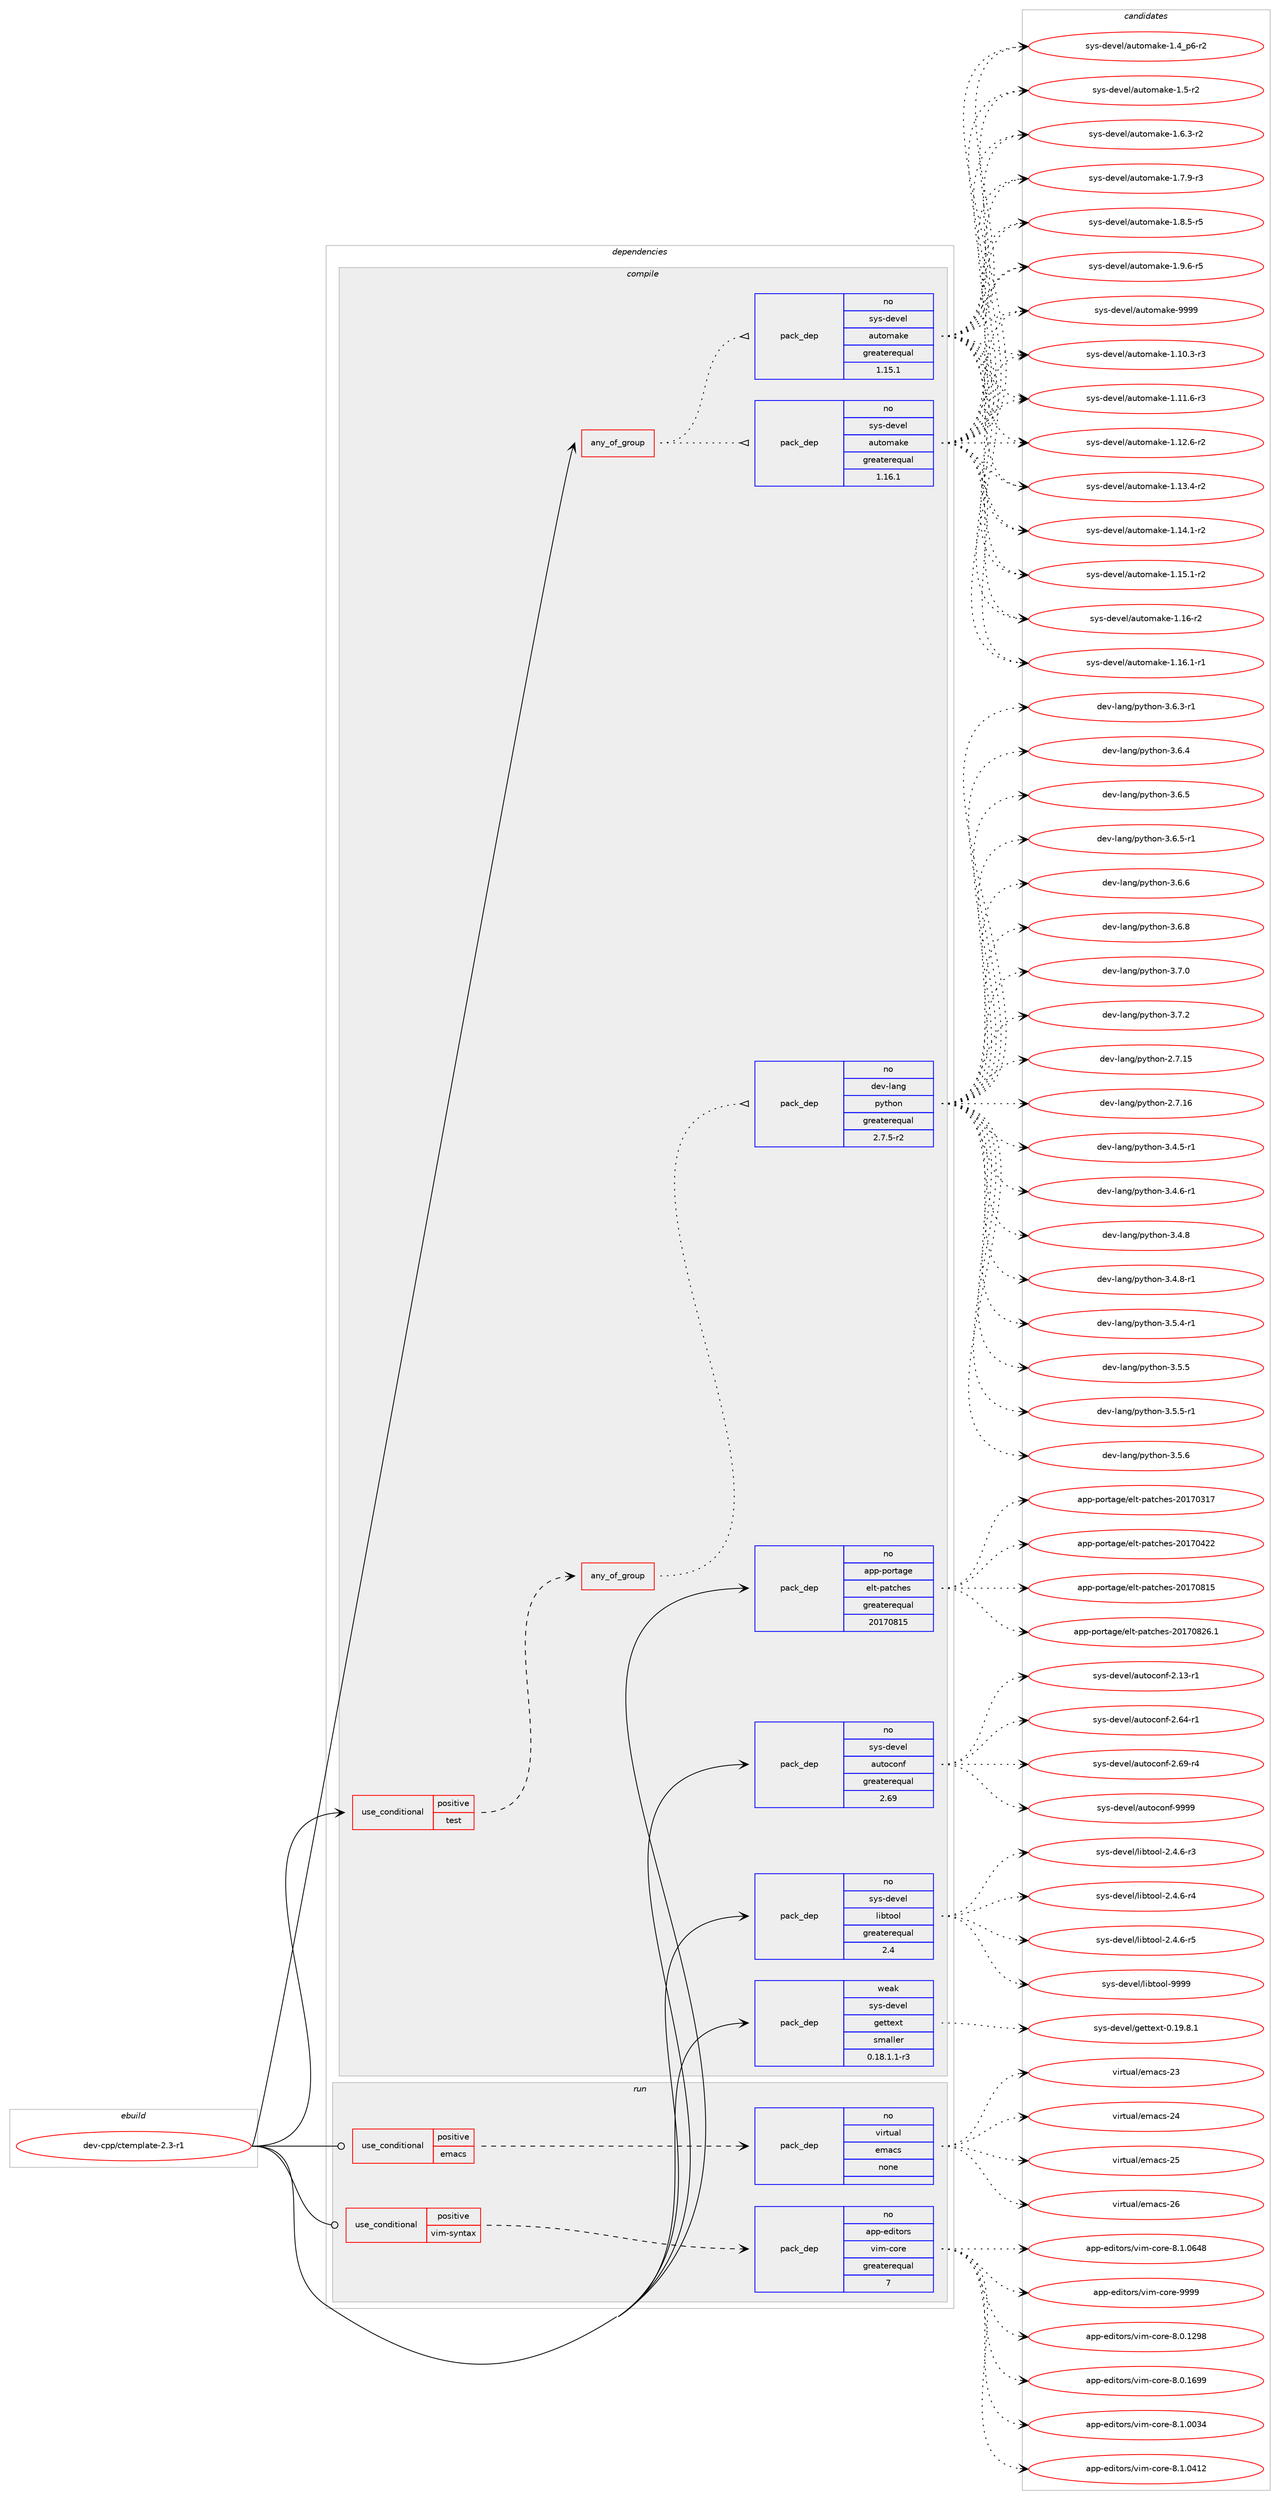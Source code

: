digraph prolog {

# *************
# Graph options
# *************

newrank=true;
concentrate=true;
compound=true;
graph [rankdir=LR,fontname=Helvetica,fontsize=10,ranksep=1.5];#, ranksep=2.5, nodesep=0.2];
edge  [arrowhead=vee];
node  [fontname=Helvetica,fontsize=10];

# **********
# The ebuild
# **********

subgraph cluster_leftcol {
color=gray;
rank=same;
label=<<i>ebuild</i>>;
id [label="dev-cpp/ctemplate-2.3-r1", color=red, width=4, href="../dev-cpp/ctemplate-2.3-r1.svg"];
}

# ****************
# The dependencies
# ****************

subgraph cluster_midcol {
color=gray;
label=<<i>dependencies</i>>;
subgraph cluster_compile {
fillcolor="#eeeeee";
style=filled;
label=<<i>compile</i>>;
subgraph any20320 {
dependency1317033 [label=<<TABLE BORDER="0" CELLBORDER="1" CELLSPACING="0" CELLPADDING="4"><TR><TD CELLPADDING="10">any_of_group</TD></TR></TABLE>>, shape=none, color=red];subgraph pack939668 {
dependency1317034 [label=<<TABLE BORDER="0" CELLBORDER="1" CELLSPACING="0" CELLPADDING="4" WIDTH="220"><TR><TD ROWSPAN="6" CELLPADDING="30">pack_dep</TD></TR><TR><TD WIDTH="110">no</TD></TR><TR><TD>sys-devel</TD></TR><TR><TD>automake</TD></TR><TR><TD>greaterequal</TD></TR><TR><TD>1.16.1</TD></TR></TABLE>>, shape=none, color=blue];
}
dependency1317033:e -> dependency1317034:w [weight=20,style="dotted",arrowhead="oinv"];
subgraph pack939669 {
dependency1317035 [label=<<TABLE BORDER="0" CELLBORDER="1" CELLSPACING="0" CELLPADDING="4" WIDTH="220"><TR><TD ROWSPAN="6" CELLPADDING="30">pack_dep</TD></TR><TR><TD WIDTH="110">no</TD></TR><TR><TD>sys-devel</TD></TR><TR><TD>automake</TD></TR><TR><TD>greaterequal</TD></TR><TR><TD>1.15.1</TD></TR></TABLE>>, shape=none, color=blue];
}
dependency1317033:e -> dependency1317035:w [weight=20,style="dotted",arrowhead="oinv"];
}
id:e -> dependency1317033:w [weight=20,style="solid",arrowhead="vee"];
subgraph cond356495 {
dependency1317036 [label=<<TABLE BORDER="0" CELLBORDER="1" CELLSPACING="0" CELLPADDING="4"><TR><TD ROWSPAN="3" CELLPADDING="10">use_conditional</TD></TR><TR><TD>positive</TD></TR><TR><TD>test</TD></TR></TABLE>>, shape=none, color=red];
subgraph any20321 {
dependency1317037 [label=<<TABLE BORDER="0" CELLBORDER="1" CELLSPACING="0" CELLPADDING="4"><TR><TD CELLPADDING="10">any_of_group</TD></TR></TABLE>>, shape=none, color=red];subgraph pack939670 {
dependency1317038 [label=<<TABLE BORDER="0" CELLBORDER="1" CELLSPACING="0" CELLPADDING="4" WIDTH="220"><TR><TD ROWSPAN="6" CELLPADDING="30">pack_dep</TD></TR><TR><TD WIDTH="110">no</TD></TR><TR><TD>dev-lang</TD></TR><TR><TD>python</TD></TR><TR><TD>greaterequal</TD></TR><TR><TD>2.7.5-r2</TD></TR></TABLE>>, shape=none, color=blue];
}
dependency1317037:e -> dependency1317038:w [weight=20,style="dotted",arrowhead="oinv"];
}
dependency1317036:e -> dependency1317037:w [weight=20,style="dashed",arrowhead="vee"];
}
id:e -> dependency1317036:w [weight=20,style="solid",arrowhead="vee"];
subgraph pack939671 {
dependency1317039 [label=<<TABLE BORDER="0" CELLBORDER="1" CELLSPACING="0" CELLPADDING="4" WIDTH="220"><TR><TD ROWSPAN="6" CELLPADDING="30">pack_dep</TD></TR><TR><TD WIDTH="110">no</TD></TR><TR><TD>app-portage</TD></TR><TR><TD>elt-patches</TD></TR><TR><TD>greaterequal</TD></TR><TR><TD>20170815</TD></TR></TABLE>>, shape=none, color=blue];
}
id:e -> dependency1317039:w [weight=20,style="solid",arrowhead="vee"];
subgraph pack939672 {
dependency1317040 [label=<<TABLE BORDER="0" CELLBORDER="1" CELLSPACING="0" CELLPADDING="4" WIDTH="220"><TR><TD ROWSPAN="6" CELLPADDING="30">pack_dep</TD></TR><TR><TD WIDTH="110">no</TD></TR><TR><TD>sys-devel</TD></TR><TR><TD>autoconf</TD></TR><TR><TD>greaterequal</TD></TR><TR><TD>2.69</TD></TR></TABLE>>, shape=none, color=blue];
}
id:e -> dependency1317040:w [weight=20,style="solid",arrowhead="vee"];
subgraph pack939673 {
dependency1317041 [label=<<TABLE BORDER="0" CELLBORDER="1" CELLSPACING="0" CELLPADDING="4" WIDTH="220"><TR><TD ROWSPAN="6" CELLPADDING="30">pack_dep</TD></TR><TR><TD WIDTH="110">no</TD></TR><TR><TD>sys-devel</TD></TR><TR><TD>libtool</TD></TR><TR><TD>greaterequal</TD></TR><TR><TD>2.4</TD></TR></TABLE>>, shape=none, color=blue];
}
id:e -> dependency1317041:w [weight=20,style="solid",arrowhead="vee"];
subgraph pack939674 {
dependency1317042 [label=<<TABLE BORDER="0" CELLBORDER="1" CELLSPACING="0" CELLPADDING="4" WIDTH="220"><TR><TD ROWSPAN="6" CELLPADDING="30">pack_dep</TD></TR><TR><TD WIDTH="110">weak</TD></TR><TR><TD>sys-devel</TD></TR><TR><TD>gettext</TD></TR><TR><TD>smaller</TD></TR><TR><TD>0.18.1.1-r3</TD></TR></TABLE>>, shape=none, color=blue];
}
id:e -> dependency1317042:w [weight=20,style="solid",arrowhead="vee"];
}
subgraph cluster_compileandrun {
fillcolor="#eeeeee";
style=filled;
label=<<i>compile and run</i>>;
}
subgraph cluster_run {
fillcolor="#eeeeee";
style=filled;
label=<<i>run</i>>;
subgraph cond356496 {
dependency1317043 [label=<<TABLE BORDER="0" CELLBORDER="1" CELLSPACING="0" CELLPADDING="4"><TR><TD ROWSPAN="3" CELLPADDING="10">use_conditional</TD></TR><TR><TD>positive</TD></TR><TR><TD>emacs</TD></TR></TABLE>>, shape=none, color=red];
subgraph pack939675 {
dependency1317044 [label=<<TABLE BORDER="0" CELLBORDER="1" CELLSPACING="0" CELLPADDING="4" WIDTH="220"><TR><TD ROWSPAN="6" CELLPADDING="30">pack_dep</TD></TR><TR><TD WIDTH="110">no</TD></TR><TR><TD>virtual</TD></TR><TR><TD>emacs</TD></TR><TR><TD>none</TD></TR><TR><TD></TD></TR></TABLE>>, shape=none, color=blue];
}
dependency1317043:e -> dependency1317044:w [weight=20,style="dashed",arrowhead="vee"];
}
id:e -> dependency1317043:w [weight=20,style="solid",arrowhead="odot"];
subgraph cond356497 {
dependency1317045 [label=<<TABLE BORDER="0" CELLBORDER="1" CELLSPACING="0" CELLPADDING="4"><TR><TD ROWSPAN="3" CELLPADDING="10">use_conditional</TD></TR><TR><TD>positive</TD></TR><TR><TD>vim-syntax</TD></TR></TABLE>>, shape=none, color=red];
subgraph pack939676 {
dependency1317046 [label=<<TABLE BORDER="0" CELLBORDER="1" CELLSPACING="0" CELLPADDING="4" WIDTH="220"><TR><TD ROWSPAN="6" CELLPADDING="30">pack_dep</TD></TR><TR><TD WIDTH="110">no</TD></TR><TR><TD>app-editors</TD></TR><TR><TD>vim-core</TD></TR><TR><TD>greaterequal</TD></TR><TR><TD>7</TD></TR></TABLE>>, shape=none, color=blue];
}
dependency1317045:e -> dependency1317046:w [weight=20,style="dashed",arrowhead="vee"];
}
id:e -> dependency1317045:w [weight=20,style="solid",arrowhead="odot"];
}
}

# **************
# The candidates
# **************

subgraph cluster_choices {
rank=same;
color=gray;
label=<<i>candidates</i>>;

subgraph choice939668 {
color=black;
nodesep=1;
choice11512111545100101118101108479711711611110997107101454946494846514511451 [label="sys-devel/automake-1.10.3-r3", color=red, width=4,href="../sys-devel/automake-1.10.3-r3.svg"];
choice11512111545100101118101108479711711611110997107101454946494946544511451 [label="sys-devel/automake-1.11.6-r3", color=red, width=4,href="../sys-devel/automake-1.11.6-r3.svg"];
choice11512111545100101118101108479711711611110997107101454946495046544511450 [label="sys-devel/automake-1.12.6-r2", color=red, width=4,href="../sys-devel/automake-1.12.6-r2.svg"];
choice11512111545100101118101108479711711611110997107101454946495146524511450 [label="sys-devel/automake-1.13.4-r2", color=red, width=4,href="../sys-devel/automake-1.13.4-r2.svg"];
choice11512111545100101118101108479711711611110997107101454946495246494511450 [label="sys-devel/automake-1.14.1-r2", color=red, width=4,href="../sys-devel/automake-1.14.1-r2.svg"];
choice11512111545100101118101108479711711611110997107101454946495346494511450 [label="sys-devel/automake-1.15.1-r2", color=red, width=4,href="../sys-devel/automake-1.15.1-r2.svg"];
choice1151211154510010111810110847971171161111099710710145494649544511450 [label="sys-devel/automake-1.16-r2", color=red, width=4,href="../sys-devel/automake-1.16-r2.svg"];
choice11512111545100101118101108479711711611110997107101454946495446494511449 [label="sys-devel/automake-1.16.1-r1", color=red, width=4,href="../sys-devel/automake-1.16.1-r1.svg"];
choice115121115451001011181011084797117116111109971071014549465295112544511450 [label="sys-devel/automake-1.4_p6-r2", color=red, width=4,href="../sys-devel/automake-1.4_p6-r2.svg"];
choice11512111545100101118101108479711711611110997107101454946534511450 [label="sys-devel/automake-1.5-r2", color=red, width=4,href="../sys-devel/automake-1.5-r2.svg"];
choice115121115451001011181011084797117116111109971071014549465446514511450 [label="sys-devel/automake-1.6.3-r2", color=red, width=4,href="../sys-devel/automake-1.6.3-r2.svg"];
choice115121115451001011181011084797117116111109971071014549465546574511451 [label="sys-devel/automake-1.7.9-r3", color=red, width=4,href="../sys-devel/automake-1.7.9-r3.svg"];
choice115121115451001011181011084797117116111109971071014549465646534511453 [label="sys-devel/automake-1.8.5-r5", color=red, width=4,href="../sys-devel/automake-1.8.5-r5.svg"];
choice115121115451001011181011084797117116111109971071014549465746544511453 [label="sys-devel/automake-1.9.6-r5", color=red, width=4,href="../sys-devel/automake-1.9.6-r5.svg"];
choice115121115451001011181011084797117116111109971071014557575757 [label="sys-devel/automake-9999", color=red, width=4,href="../sys-devel/automake-9999.svg"];
dependency1317034:e -> choice11512111545100101118101108479711711611110997107101454946494846514511451:w [style=dotted,weight="100"];
dependency1317034:e -> choice11512111545100101118101108479711711611110997107101454946494946544511451:w [style=dotted,weight="100"];
dependency1317034:e -> choice11512111545100101118101108479711711611110997107101454946495046544511450:w [style=dotted,weight="100"];
dependency1317034:e -> choice11512111545100101118101108479711711611110997107101454946495146524511450:w [style=dotted,weight="100"];
dependency1317034:e -> choice11512111545100101118101108479711711611110997107101454946495246494511450:w [style=dotted,weight="100"];
dependency1317034:e -> choice11512111545100101118101108479711711611110997107101454946495346494511450:w [style=dotted,weight="100"];
dependency1317034:e -> choice1151211154510010111810110847971171161111099710710145494649544511450:w [style=dotted,weight="100"];
dependency1317034:e -> choice11512111545100101118101108479711711611110997107101454946495446494511449:w [style=dotted,weight="100"];
dependency1317034:e -> choice115121115451001011181011084797117116111109971071014549465295112544511450:w [style=dotted,weight="100"];
dependency1317034:e -> choice11512111545100101118101108479711711611110997107101454946534511450:w [style=dotted,weight="100"];
dependency1317034:e -> choice115121115451001011181011084797117116111109971071014549465446514511450:w [style=dotted,weight="100"];
dependency1317034:e -> choice115121115451001011181011084797117116111109971071014549465546574511451:w [style=dotted,weight="100"];
dependency1317034:e -> choice115121115451001011181011084797117116111109971071014549465646534511453:w [style=dotted,weight="100"];
dependency1317034:e -> choice115121115451001011181011084797117116111109971071014549465746544511453:w [style=dotted,weight="100"];
dependency1317034:e -> choice115121115451001011181011084797117116111109971071014557575757:w [style=dotted,weight="100"];
}
subgraph choice939669 {
color=black;
nodesep=1;
choice11512111545100101118101108479711711611110997107101454946494846514511451 [label="sys-devel/automake-1.10.3-r3", color=red, width=4,href="../sys-devel/automake-1.10.3-r3.svg"];
choice11512111545100101118101108479711711611110997107101454946494946544511451 [label="sys-devel/automake-1.11.6-r3", color=red, width=4,href="../sys-devel/automake-1.11.6-r3.svg"];
choice11512111545100101118101108479711711611110997107101454946495046544511450 [label="sys-devel/automake-1.12.6-r2", color=red, width=4,href="../sys-devel/automake-1.12.6-r2.svg"];
choice11512111545100101118101108479711711611110997107101454946495146524511450 [label="sys-devel/automake-1.13.4-r2", color=red, width=4,href="../sys-devel/automake-1.13.4-r2.svg"];
choice11512111545100101118101108479711711611110997107101454946495246494511450 [label="sys-devel/automake-1.14.1-r2", color=red, width=4,href="../sys-devel/automake-1.14.1-r2.svg"];
choice11512111545100101118101108479711711611110997107101454946495346494511450 [label="sys-devel/automake-1.15.1-r2", color=red, width=4,href="../sys-devel/automake-1.15.1-r2.svg"];
choice1151211154510010111810110847971171161111099710710145494649544511450 [label="sys-devel/automake-1.16-r2", color=red, width=4,href="../sys-devel/automake-1.16-r2.svg"];
choice11512111545100101118101108479711711611110997107101454946495446494511449 [label="sys-devel/automake-1.16.1-r1", color=red, width=4,href="../sys-devel/automake-1.16.1-r1.svg"];
choice115121115451001011181011084797117116111109971071014549465295112544511450 [label="sys-devel/automake-1.4_p6-r2", color=red, width=4,href="../sys-devel/automake-1.4_p6-r2.svg"];
choice11512111545100101118101108479711711611110997107101454946534511450 [label="sys-devel/automake-1.5-r2", color=red, width=4,href="../sys-devel/automake-1.5-r2.svg"];
choice115121115451001011181011084797117116111109971071014549465446514511450 [label="sys-devel/automake-1.6.3-r2", color=red, width=4,href="../sys-devel/automake-1.6.3-r2.svg"];
choice115121115451001011181011084797117116111109971071014549465546574511451 [label="sys-devel/automake-1.7.9-r3", color=red, width=4,href="../sys-devel/automake-1.7.9-r3.svg"];
choice115121115451001011181011084797117116111109971071014549465646534511453 [label="sys-devel/automake-1.8.5-r5", color=red, width=4,href="../sys-devel/automake-1.8.5-r5.svg"];
choice115121115451001011181011084797117116111109971071014549465746544511453 [label="sys-devel/automake-1.9.6-r5", color=red, width=4,href="../sys-devel/automake-1.9.6-r5.svg"];
choice115121115451001011181011084797117116111109971071014557575757 [label="sys-devel/automake-9999", color=red, width=4,href="../sys-devel/automake-9999.svg"];
dependency1317035:e -> choice11512111545100101118101108479711711611110997107101454946494846514511451:w [style=dotted,weight="100"];
dependency1317035:e -> choice11512111545100101118101108479711711611110997107101454946494946544511451:w [style=dotted,weight="100"];
dependency1317035:e -> choice11512111545100101118101108479711711611110997107101454946495046544511450:w [style=dotted,weight="100"];
dependency1317035:e -> choice11512111545100101118101108479711711611110997107101454946495146524511450:w [style=dotted,weight="100"];
dependency1317035:e -> choice11512111545100101118101108479711711611110997107101454946495246494511450:w [style=dotted,weight="100"];
dependency1317035:e -> choice11512111545100101118101108479711711611110997107101454946495346494511450:w [style=dotted,weight="100"];
dependency1317035:e -> choice1151211154510010111810110847971171161111099710710145494649544511450:w [style=dotted,weight="100"];
dependency1317035:e -> choice11512111545100101118101108479711711611110997107101454946495446494511449:w [style=dotted,weight="100"];
dependency1317035:e -> choice115121115451001011181011084797117116111109971071014549465295112544511450:w [style=dotted,weight="100"];
dependency1317035:e -> choice11512111545100101118101108479711711611110997107101454946534511450:w [style=dotted,weight="100"];
dependency1317035:e -> choice115121115451001011181011084797117116111109971071014549465446514511450:w [style=dotted,weight="100"];
dependency1317035:e -> choice115121115451001011181011084797117116111109971071014549465546574511451:w [style=dotted,weight="100"];
dependency1317035:e -> choice115121115451001011181011084797117116111109971071014549465646534511453:w [style=dotted,weight="100"];
dependency1317035:e -> choice115121115451001011181011084797117116111109971071014549465746544511453:w [style=dotted,weight="100"];
dependency1317035:e -> choice115121115451001011181011084797117116111109971071014557575757:w [style=dotted,weight="100"];
}
subgraph choice939670 {
color=black;
nodesep=1;
choice10010111845108971101034711212111610411111045504655464953 [label="dev-lang/python-2.7.15", color=red, width=4,href="../dev-lang/python-2.7.15.svg"];
choice10010111845108971101034711212111610411111045504655464954 [label="dev-lang/python-2.7.16", color=red, width=4,href="../dev-lang/python-2.7.16.svg"];
choice1001011184510897110103471121211161041111104551465246534511449 [label="dev-lang/python-3.4.5-r1", color=red, width=4,href="../dev-lang/python-3.4.5-r1.svg"];
choice1001011184510897110103471121211161041111104551465246544511449 [label="dev-lang/python-3.4.6-r1", color=red, width=4,href="../dev-lang/python-3.4.6-r1.svg"];
choice100101118451089711010347112121116104111110455146524656 [label="dev-lang/python-3.4.8", color=red, width=4,href="../dev-lang/python-3.4.8.svg"];
choice1001011184510897110103471121211161041111104551465246564511449 [label="dev-lang/python-3.4.8-r1", color=red, width=4,href="../dev-lang/python-3.4.8-r1.svg"];
choice1001011184510897110103471121211161041111104551465346524511449 [label="dev-lang/python-3.5.4-r1", color=red, width=4,href="../dev-lang/python-3.5.4-r1.svg"];
choice100101118451089711010347112121116104111110455146534653 [label="dev-lang/python-3.5.5", color=red, width=4,href="../dev-lang/python-3.5.5.svg"];
choice1001011184510897110103471121211161041111104551465346534511449 [label="dev-lang/python-3.5.5-r1", color=red, width=4,href="../dev-lang/python-3.5.5-r1.svg"];
choice100101118451089711010347112121116104111110455146534654 [label="dev-lang/python-3.5.6", color=red, width=4,href="../dev-lang/python-3.5.6.svg"];
choice1001011184510897110103471121211161041111104551465446514511449 [label="dev-lang/python-3.6.3-r1", color=red, width=4,href="../dev-lang/python-3.6.3-r1.svg"];
choice100101118451089711010347112121116104111110455146544652 [label="dev-lang/python-3.6.4", color=red, width=4,href="../dev-lang/python-3.6.4.svg"];
choice100101118451089711010347112121116104111110455146544653 [label="dev-lang/python-3.6.5", color=red, width=4,href="../dev-lang/python-3.6.5.svg"];
choice1001011184510897110103471121211161041111104551465446534511449 [label="dev-lang/python-3.6.5-r1", color=red, width=4,href="../dev-lang/python-3.6.5-r1.svg"];
choice100101118451089711010347112121116104111110455146544654 [label="dev-lang/python-3.6.6", color=red, width=4,href="../dev-lang/python-3.6.6.svg"];
choice100101118451089711010347112121116104111110455146544656 [label="dev-lang/python-3.6.8", color=red, width=4,href="../dev-lang/python-3.6.8.svg"];
choice100101118451089711010347112121116104111110455146554648 [label="dev-lang/python-3.7.0", color=red, width=4,href="../dev-lang/python-3.7.0.svg"];
choice100101118451089711010347112121116104111110455146554650 [label="dev-lang/python-3.7.2", color=red, width=4,href="../dev-lang/python-3.7.2.svg"];
dependency1317038:e -> choice10010111845108971101034711212111610411111045504655464953:w [style=dotted,weight="100"];
dependency1317038:e -> choice10010111845108971101034711212111610411111045504655464954:w [style=dotted,weight="100"];
dependency1317038:e -> choice1001011184510897110103471121211161041111104551465246534511449:w [style=dotted,weight="100"];
dependency1317038:e -> choice1001011184510897110103471121211161041111104551465246544511449:w [style=dotted,weight="100"];
dependency1317038:e -> choice100101118451089711010347112121116104111110455146524656:w [style=dotted,weight="100"];
dependency1317038:e -> choice1001011184510897110103471121211161041111104551465246564511449:w [style=dotted,weight="100"];
dependency1317038:e -> choice1001011184510897110103471121211161041111104551465346524511449:w [style=dotted,weight="100"];
dependency1317038:e -> choice100101118451089711010347112121116104111110455146534653:w [style=dotted,weight="100"];
dependency1317038:e -> choice1001011184510897110103471121211161041111104551465346534511449:w [style=dotted,weight="100"];
dependency1317038:e -> choice100101118451089711010347112121116104111110455146534654:w [style=dotted,weight="100"];
dependency1317038:e -> choice1001011184510897110103471121211161041111104551465446514511449:w [style=dotted,weight="100"];
dependency1317038:e -> choice100101118451089711010347112121116104111110455146544652:w [style=dotted,weight="100"];
dependency1317038:e -> choice100101118451089711010347112121116104111110455146544653:w [style=dotted,weight="100"];
dependency1317038:e -> choice1001011184510897110103471121211161041111104551465446534511449:w [style=dotted,weight="100"];
dependency1317038:e -> choice100101118451089711010347112121116104111110455146544654:w [style=dotted,weight="100"];
dependency1317038:e -> choice100101118451089711010347112121116104111110455146544656:w [style=dotted,weight="100"];
dependency1317038:e -> choice100101118451089711010347112121116104111110455146554648:w [style=dotted,weight="100"];
dependency1317038:e -> choice100101118451089711010347112121116104111110455146554650:w [style=dotted,weight="100"];
}
subgraph choice939671 {
color=black;
nodesep=1;
choice97112112451121111141169710310147101108116451129711699104101115455048495548514955 [label="app-portage/elt-patches-20170317", color=red, width=4,href="../app-portage/elt-patches-20170317.svg"];
choice97112112451121111141169710310147101108116451129711699104101115455048495548525050 [label="app-portage/elt-patches-20170422", color=red, width=4,href="../app-portage/elt-patches-20170422.svg"];
choice97112112451121111141169710310147101108116451129711699104101115455048495548564953 [label="app-portage/elt-patches-20170815", color=red, width=4,href="../app-portage/elt-patches-20170815.svg"];
choice971121124511211111411697103101471011081164511297116991041011154550484955485650544649 [label="app-portage/elt-patches-20170826.1", color=red, width=4,href="../app-portage/elt-patches-20170826.1.svg"];
dependency1317039:e -> choice97112112451121111141169710310147101108116451129711699104101115455048495548514955:w [style=dotted,weight="100"];
dependency1317039:e -> choice97112112451121111141169710310147101108116451129711699104101115455048495548525050:w [style=dotted,weight="100"];
dependency1317039:e -> choice97112112451121111141169710310147101108116451129711699104101115455048495548564953:w [style=dotted,weight="100"];
dependency1317039:e -> choice971121124511211111411697103101471011081164511297116991041011154550484955485650544649:w [style=dotted,weight="100"];
}
subgraph choice939672 {
color=black;
nodesep=1;
choice1151211154510010111810110847971171161119911111010245504649514511449 [label="sys-devel/autoconf-2.13-r1", color=red, width=4,href="../sys-devel/autoconf-2.13-r1.svg"];
choice1151211154510010111810110847971171161119911111010245504654524511449 [label="sys-devel/autoconf-2.64-r1", color=red, width=4,href="../sys-devel/autoconf-2.64-r1.svg"];
choice1151211154510010111810110847971171161119911111010245504654574511452 [label="sys-devel/autoconf-2.69-r4", color=red, width=4,href="../sys-devel/autoconf-2.69-r4.svg"];
choice115121115451001011181011084797117116111991111101024557575757 [label="sys-devel/autoconf-9999", color=red, width=4,href="../sys-devel/autoconf-9999.svg"];
dependency1317040:e -> choice1151211154510010111810110847971171161119911111010245504649514511449:w [style=dotted,weight="100"];
dependency1317040:e -> choice1151211154510010111810110847971171161119911111010245504654524511449:w [style=dotted,weight="100"];
dependency1317040:e -> choice1151211154510010111810110847971171161119911111010245504654574511452:w [style=dotted,weight="100"];
dependency1317040:e -> choice115121115451001011181011084797117116111991111101024557575757:w [style=dotted,weight="100"];
}
subgraph choice939673 {
color=black;
nodesep=1;
choice1151211154510010111810110847108105981161111111084550465246544511451 [label="sys-devel/libtool-2.4.6-r3", color=red, width=4,href="../sys-devel/libtool-2.4.6-r3.svg"];
choice1151211154510010111810110847108105981161111111084550465246544511452 [label="sys-devel/libtool-2.4.6-r4", color=red, width=4,href="../sys-devel/libtool-2.4.6-r4.svg"];
choice1151211154510010111810110847108105981161111111084550465246544511453 [label="sys-devel/libtool-2.4.6-r5", color=red, width=4,href="../sys-devel/libtool-2.4.6-r5.svg"];
choice1151211154510010111810110847108105981161111111084557575757 [label="sys-devel/libtool-9999", color=red, width=4,href="../sys-devel/libtool-9999.svg"];
dependency1317041:e -> choice1151211154510010111810110847108105981161111111084550465246544511451:w [style=dotted,weight="100"];
dependency1317041:e -> choice1151211154510010111810110847108105981161111111084550465246544511452:w [style=dotted,weight="100"];
dependency1317041:e -> choice1151211154510010111810110847108105981161111111084550465246544511453:w [style=dotted,weight="100"];
dependency1317041:e -> choice1151211154510010111810110847108105981161111111084557575757:w [style=dotted,weight="100"];
}
subgraph choice939674 {
color=black;
nodesep=1;
choice1151211154510010111810110847103101116116101120116454846495746564649 [label="sys-devel/gettext-0.19.8.1", color=red, width=4,href="../sys-devel/gettext-0.19.8.1.svg"];
dependency1317042:e -> choice1151211154510010111810110847103101116116101120116454846495746564649:w [style=dotted,weight="100"];
}
subgraph choice939675 {
color=black;
nodesep=1;
choice11810511411611797108471011099799115455051 [label="virtual/emacs-23", color=red, width=4,href="../virtual/emacs-23.svg"];
choice11810511411611797108471011099799115455052 [label="virtual/emacs-24", color=red, width=4,href="../virtual/emacs-24.svg"];
choice11810511411611797108471011099799115455053 [label="virtual/emacs-25", color=red, width=4,href="../virtual/emacs-25.svg"];
choice11810511411611797108471011099799115455054 [label="virtual/emacs-26", color=red, width=4,href="../virtual/emacs-26.svg"];
dependency1317044:e -> choice11810511411611797108471011099799115455051:w [style=dotted,weight="100"];
dependency1317044:e -> choice11810511411611797108471011099799115455052:w [style=dotted,weight="100"];
dependency1317044:e -> choice11810511411611797108471011099799115455053:w [style=dotted,weight="100"];
dependency1317044:e -> choice11810511411611797108471011099799115455054:w [style=dotted,weight="100"];
}
subgraph choice939676 {
color=black;
nodesep=1;
choice9711211245101100105116111114115471181051094599111114101455646484649505756 [label="app-editors/vim-core-8.0.1298", color=red, width=4,href="../app-editors/vim-core-8.0.1298.svg"];
choice9711211245101100105116111114115471181051094599111114101455646484649545757 [label="app-editors/vim-core-8.0.1699", color=red, width=4,href="../app-editors/vim-core-8.0.1699.svg"];
choice9711211245101100105116111114115471181051094599111114101455646494648485152 [label="app-editors/vim-core-8.1.0034", color=red, width=4,href="../app-editors/vim-core-8.1.0034.svg"];
choice9711211245101100105116111114115471181051094599111114101455646494648524950 [label="app-editors/vim-core-8.1.0412", color=red, width=4,href="../app-editors/vim-core-8.1.0412.svg"];
choice9711211245101100105116111114115471181051094599111114101455646494648545256 [label="app-editors/vim-core-8.1.0648", color=red, width=4,href="../app-editors/vim-core-8.1.0648.svg"];
choice97112112451011001051161111141154711810510945991111141014557575757 [label="app-editors/vim-core-9999", color=red, width=4,href="../app-editors/vim-core-9999.svg"];
dependency1317046:e -> choice9711211245101100105116111114115471181051094599111114101455646484649505756:w [style=dotted,weight="100"];
dependency1317046:e -> choice9711211245101100105116111114115471181051094599111114101455646484649545757:w [style=dotted,weight="100"];
dependency1317046:e -> choice9711211245101100105116111114115471181051094599111114101455646494648485152:w [style=dotted,weight="100"];
dependency1317046:e -> choice9711211245101100105116111114115471181051094599111114101455646494648524950:w [style=dotted,weight="100"];
dependency1317046:e -> choice9711211245101100105116111114115471181051094599111114101455646494648545256:w [style=dotted,weight="100"];
dependency1317046:e -> choice97112112451011001051161111141154711810510945991111141014557575757:w [style=dotted,weight="100"];
}
}

}
